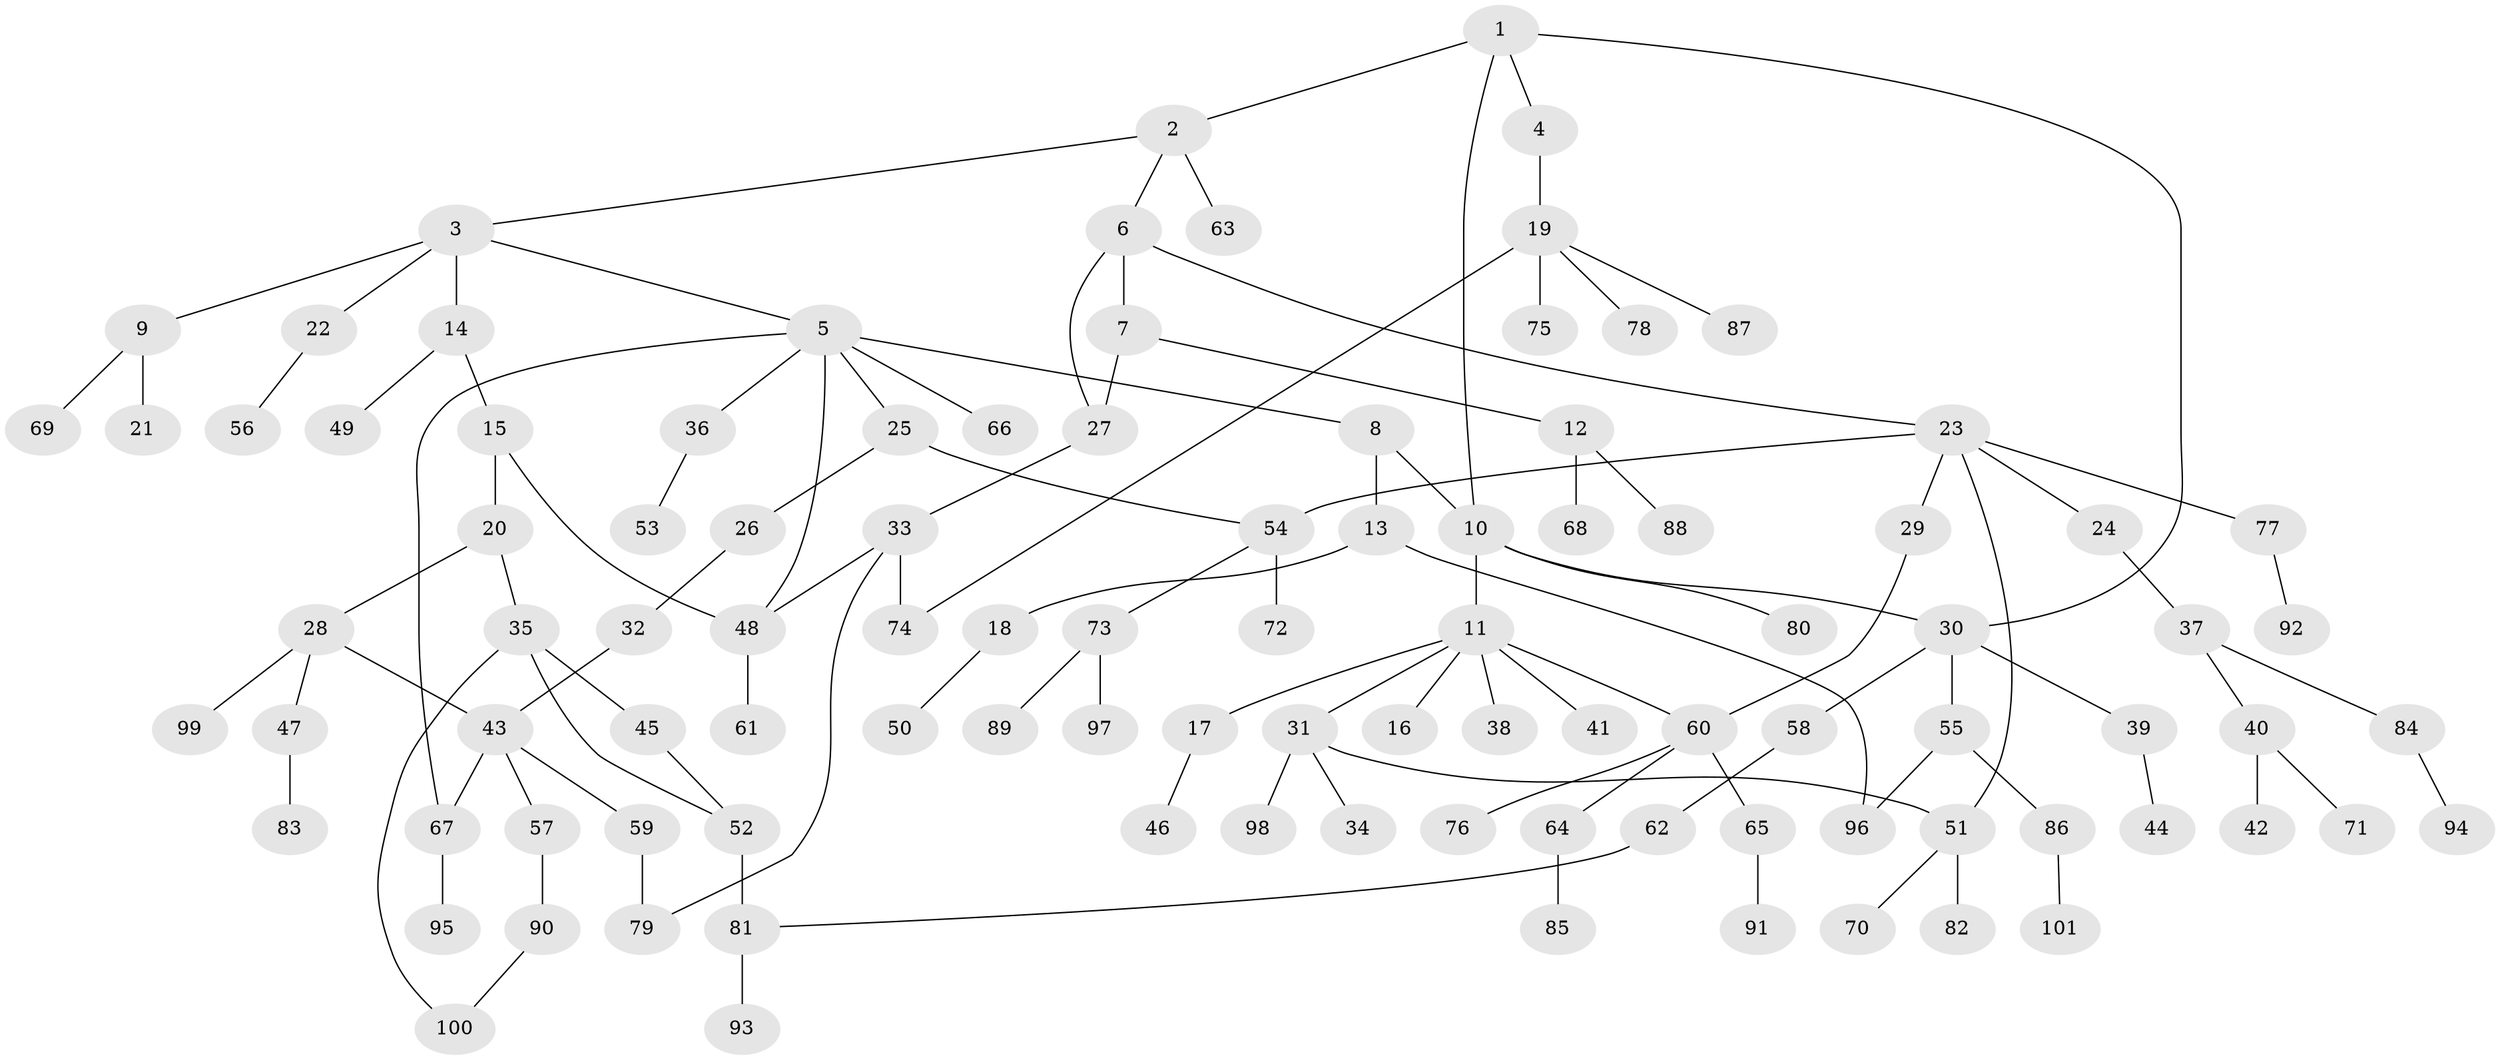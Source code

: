 // Generated by graph-tools (version 1.1) at 2025/41/03/09/25 04:41:19]
// undirected, 101 vertices, 116 edges
graph export_dot {
graph [start="1"]
  node [color=gray90,style=filled];
  1;
  2;
  3;
  4;
  5;
  6;
  7;
  8;
  9;
  10;
  11;
  12;
  13;
  14;
  15;
  16;
  17;
  18;
  19;
  20;
  21;
  22;
  23;
  24;
  25;
  26;
  27;
  28;
  29;
  30;
  31;
  32;
  33;
  34;
  35;
  36;
  37;
  38;
  39;
  40;
  41;
  42;
  43;
  44;
  45;
  46;
  47;
  48;
  49;
  50;
  51;
  52;
  53;
  54;
  55;
  56;
  57;
  58;
  59;
  60;
  61;
  62;
  63;
  64;
  65;
  66;
  67;
  68;
  69;
  70;
  71;
  72;
  73;
  74;
  75;
  76;
  77;
  78;
  79;
  80;
  81;
  82;
  83;
  84;
  85;
  86;
  87;
  88;
  89;
  90;
  91;
  92;
  93;
  94;
  95;
  96;
  97;
  98;
  99;
  100;
  101;
  1 -- 2;
  1 -- 4;
  1 -- 10;
  1 -- 30;
  2 -- 3;
  2 -- 6;
  2 -- 63;
  3 -- 5;
  3 -- 9;
  3 -- 14;
  3 -- 22;
  4 -- 19;
  5 -- 8;
  5 -- 25;
  5 -- 36;
  5 -- 66;
  5 -- 67;
  5 -- 48;
  6 -- 7;
  6 -- 23;
  6 -- 27;
  7 -- 12;
  7 -- 27;
  8 -- 13;
  8 -- 10;
  9 -- 21;
  9 -- 69;
  10 -- 11;
  10 -- 30;
  10 -- 80;
  11 -- 16;
  11 -- 17;
  11 -- 31;
  11 -- 38;
  11 -- 41;
  11 -- 60;
  12 -- 68;
  12 -- 88;
  13 -- 18;
  13 -- 96;
  14 -- 15;
  14 -- 49;
  15 -- 20;
  15 -- 48;
  17 -- 46;
  18 -- 50;
  19 -- 74;
  19 -- 75;
  19 -- 78;
  19 -- 87;
  20 -- 28;
  20 -- 35;
  22 -- 56;
  23 -- 24;
  23 -- 29;
  23 -- 77;
  23 -- 54;
  23 -- 51;
  24 -- 37;
  25 -- 26;
  25 -- 54;
  26 -- 32;
  27 -- 33;
  28 -- 43;
  28 -- 47;
  28 -- 99;
  29 -- 60;
  30 -- 39;
  30 -- 55;
  30 -- 58;
  31 -- 34;
  31 -- 51;
  31 -- 98;
  32 -- 43;
  33 -- 79;
  33 -- 48;
  33 -- 74;
  35 -- 45;
  35 -- 100;
  35 -- 52;
  36 -- 53;
  37 -- 40;
  37 -- 84;
  39 -- 44;
  40 -- 42;
  40 -- 71;
  43 -- 57;
  43 -- 59;
  43 -- 67;
  45 -- 52;
  47 -- 83;
  48 -- 61;
  51 -- 70;
  51 -- 82;
  52 -- 81;
  54 -- 72;
  54 -- 73;
  55 -- 86;
  55 -- 96;
  57 -- 90;
  58 -- 62;
  59 -- 79;
  60 -- 64;
  60 -- 65;
  60 -- 76;
  62 -- 81;
  64 -- 85;
  65 -- 91;
  67 -- 95;
  73 -- 89;
  73 -- 97;
  77 -- 92;
  81 -- 93;
  84 -- 94;
  86 -- 101;
  90 -- 100;
}
